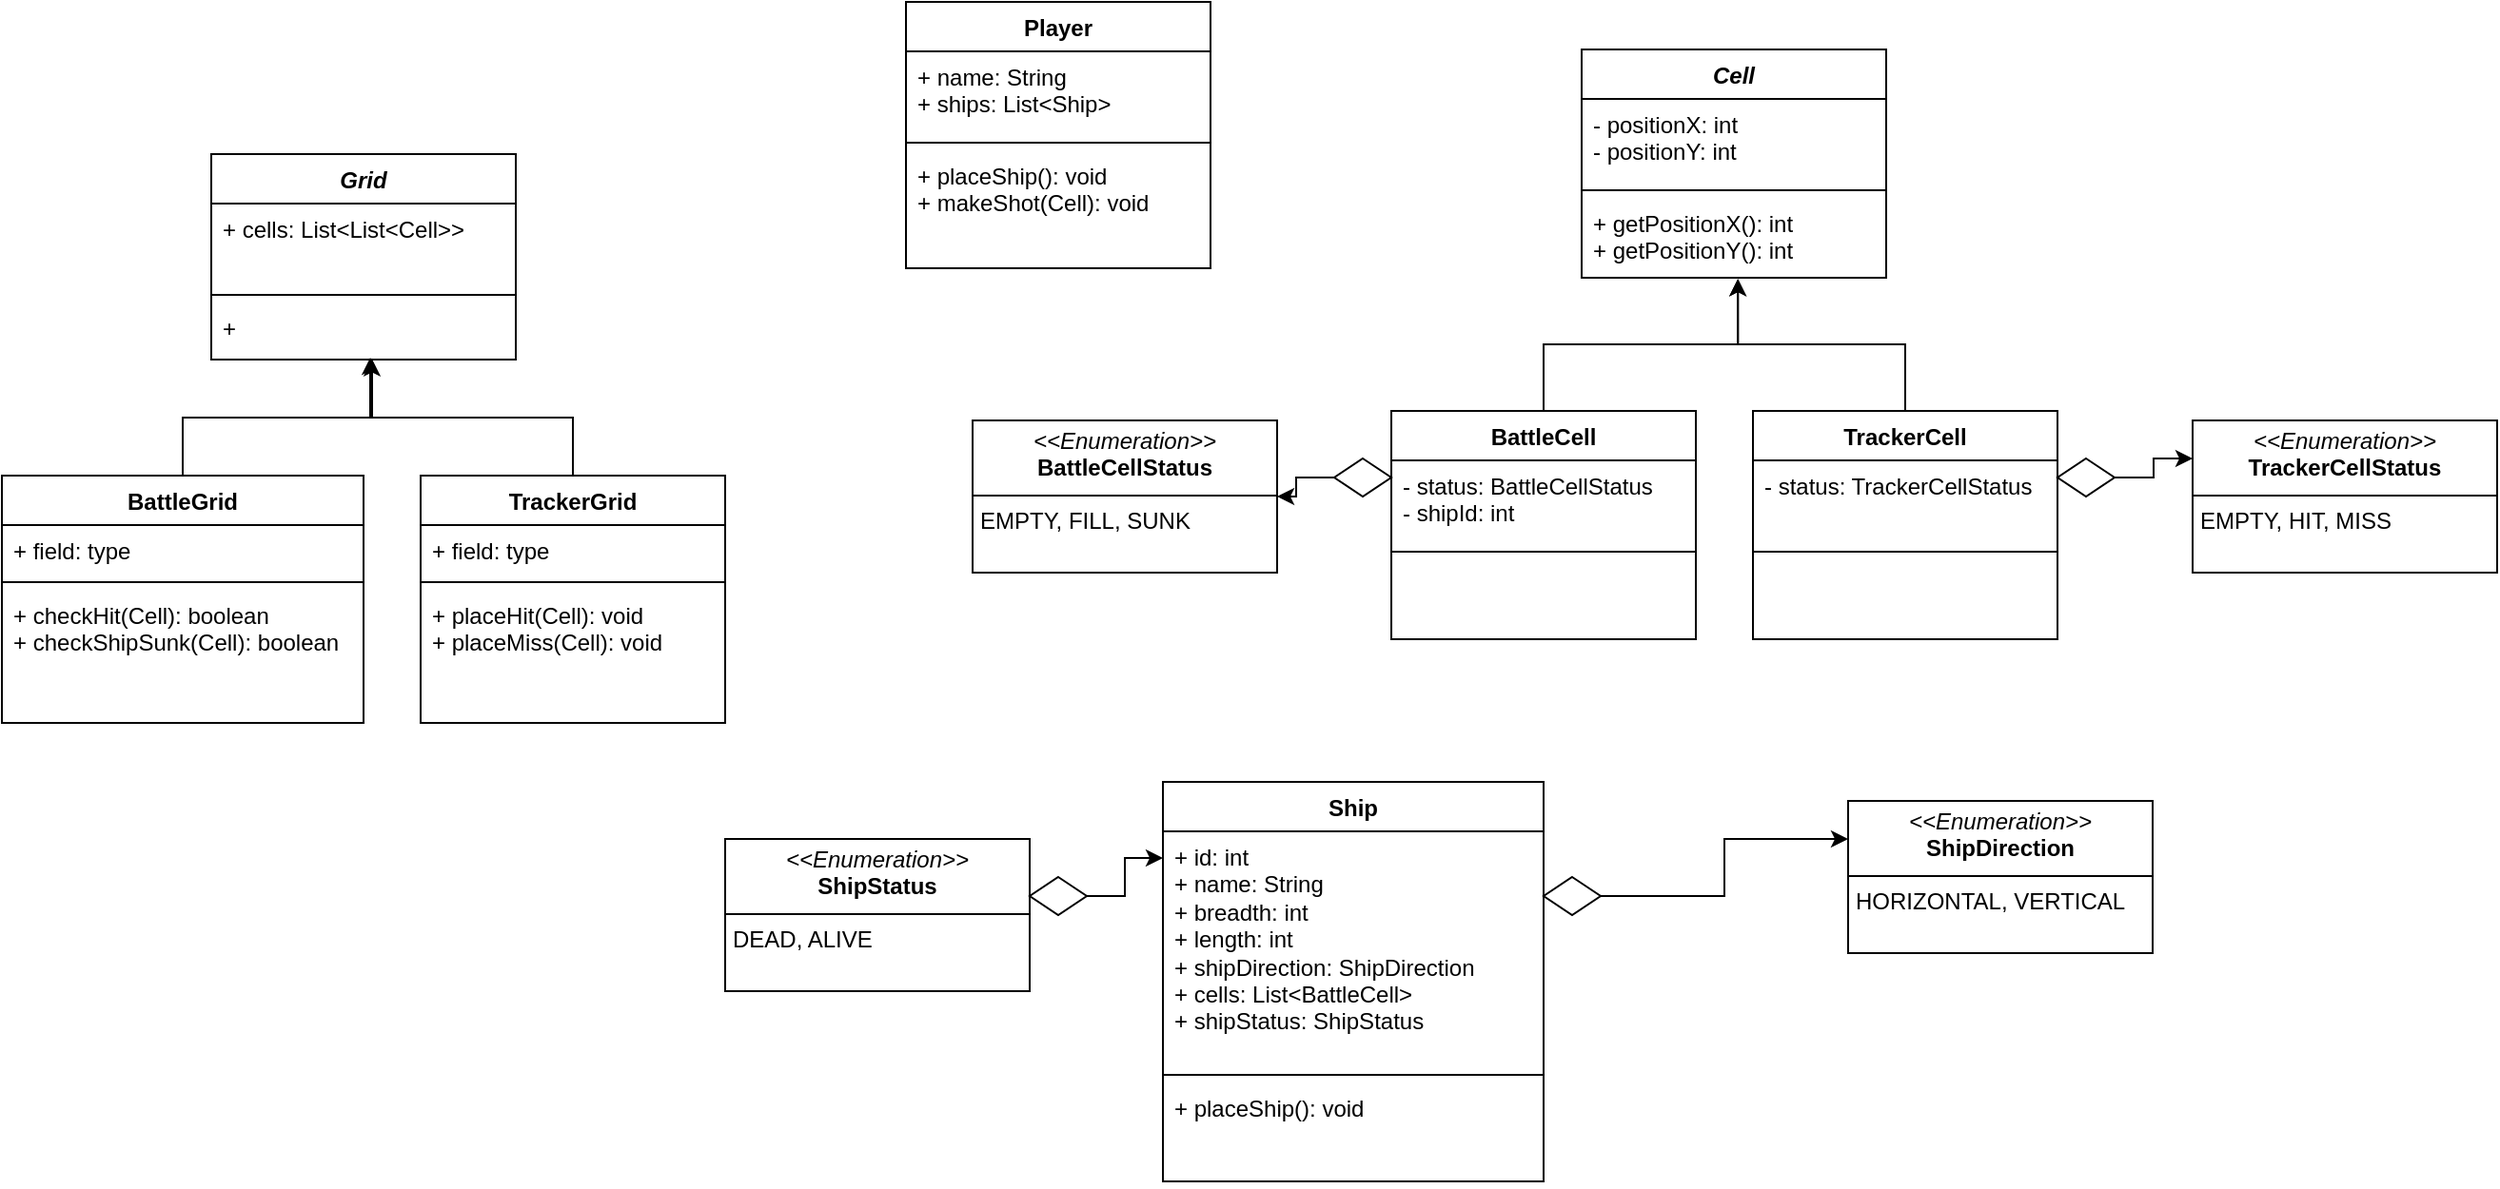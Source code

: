 <mxfile version="24.2.1" type="github">
  <diagram name="Page-1" id="HNZTpzIFgSSQlE6u4Qn5">
    <mxGraphModel dx="1050" dy="557" grid="1" gridSize="10" guides="1" tooltips="1" connect="1" arrows="1" fold="1" page="1" pageScale="1" pageWidth="827" pageHeight="1169" math="0" shadow="0">
      <root>
        <mxCell id="0" />
        <mxCell id="1" parent="0" />
        <mxCell id="uYlPlDUGGUh-QlmF1Fi3-5" value="Player" style="swimlane;fontStyle=1;align=center;verticalAlign=top;childLayout=stackLayout;horizontal=1;startSize=26;horizontalStack=0;resizeParent=1;resizeParentMax=0;resizeLast=0;collapsible=1;marginBottom=0;whiteSpace=wrap;html=1;" parent="1" vertex="1">
          <mxGeometry x="485" y="300" width="160" height="140" as="geometry" />
        </mxCell>
        <mxCell id="uYlPlDUGGUh-QlmF1Fi3-6" value="+ name: String&lt;div&gt;+ ships: List&amp;lt;Ship&amp;gt;&lt;/div&gt;" style="text;strokeColor=none;fillColor=none;align=left;verticalAlign=top;spacingLeft=4;spacingRight=4;overflow=hidden;rotatable=0;points=[[0,0.5],[1,0.5]];portConstraint=eastwest;whiteSpace=wrap;html=1;" parent="uYlPlDUGGUh-QlmF1Fi3-5" vertex="1">
          <mxGeometry y="26" width="160" height="44" as="geometry" />
        </mxCell>
        <mxCell id="uYlPlDUGGUh-QlmF1Fi3-7" value="" style="line;strokeWidth=1;fillColor=none;align=left;verticalAlign=middle;spacingTop=-1;spacingLeft=3;spacingRight=3;rotatable=0;labelPosition=right;points=[];portConstraint=eastwest;strokeColor=inherit;" parent="uYlPlDUGGUh-QlmF1Fi3-5" vertex="1">
          <mxGeometry y="70" width="160" height="8" as="geometry" />
        </mxCell>
        <mxCell id="uYlPlDUGGUh-QlmF1Fi3-8" value="+ placeShip(): void&lt;div&gt;+ makeShot(Cell): void&lt;/div&gt;" style="text;strokeColor=none;fillColor=none;align=left;verticalAlign=top;spacingLeft=4;spacingRight=4;overflow=hidden;rotatable=0;points=[[0,0.5],[1,0.5]];portConstraint=eastwest;whiteSpace=wrap;html=1;" parent="uYlPlDUGGUh-QlmF1Fi3-5" vertex="1">
          <mxGeometry y="78" width="160" height="62" as="geometry" />
        </mxCell>
        <mxCell id="ThKP_doxQ3rzcAWRNMs7-15" value="" style="group" vertex="1" connectable="0" parent="1">
          <mxGeometry x="10" y="380" width="380" height="299" as="geometry" />
        </mxCell>
        <mxCell id="uYlPlDUGGUh-QlmF1Fi3-14" value="&lt;i&gt;Grid&lt;/i&gt;" style="swimlane;fontStyle=1;align=center;verticalAlign=top;childLayout=stackLayout;horizontal=1;startSize=26;horizontalStack=0;resizeParent=1;resizeParentMax=0;resizeLast=0;collapsible=1;marginBottom=0;whiteSpace=wrap;html=1;" parent="ThKP_doxQ3rzcAWRNMs7-15" vertex="1">
          <mxGeometry x="110" width="160" height="108" as="geometry" />
        </mxCell>
        <mxCell id="uYlPlDUGGUh-QlmF1Fi3-15" value="+ cells: List&amp;lt;List&amp;lt;Cell&amp;gt;&amp;gt;&lt;div&gt;&lt;br&gt;&lt;/div&gt;" style="text;strokeColor=none;fillColor=none;align=left;verticalAlign=top;spacingLeft=4;spacingRight=4;overflow=hidden;rotatable=0;points=[[0,0.5],[1,0.5]];portConstraint=eastwest;whiteSpace=wrap;html=1;" parent="uYlPlDUGGUh-QlmF1Fi3-14" vertex="1">
          <mxGeometry y="26" width="160" height="44" as="geometry" />
        </mxCell>
        <mxCell id="uYlPlDUGGUh-QlmF1Fi3-16" value="" style="line;strokeWidth=1;fillColor=none;align=left;verticalAlign=middle;spacingTop=-1;spacingLeft=3;spacingRight=3;rotatable=0;labelPosition=right;points=[];portConstraint=eastwest;strokeColor=inherit;" parent="uYlPlDUGGUh-QlmF1Fi3-14" vertex="1">
          <mxGeometry y="70" width="160" height="8" as="geometry" />
        </mxCell>
        <mxCell id="uYlPlDUGGUh-QlmF1Fi3-17" value="+" style="text;strokeColor=none;fillColor=none;align=left;verticalAlign=top;spacingLeft=4;spacingRight=4;overflow=hidden;rotatable=0;points=[[0,0.5],[1,0.5]];portConstraint=eastwest;whiteSpace=wrap;html=1;" parent="uYlPlDUGGUh-QlmF1Fi3-14" vertex="1">
          <mxGeometry y="78" width="160" height="30" as="geometry" />
        </mxCell>
        <mxCell id="ThKP_doxQ3rzcAWRNMs7-5" value="BattleGrid" style="swimlane;fontStyle=1;align=center;verticalAlign=top;childLayout=stackLayout;horizontal=1;startSize=26;horizontalStack=0;resizeParent=1;resizeParentMax=0;resizeLast=0;collapsible=1;marginBottom=0;whiteSpace=wrap;html=1;" vertex="1" parent="ThKP_doxQ3rzcAWRNMs7-15">
          <mxGeometry y="169" width="190" height="130" as="geometry" />
        </mxCell>
        <mxCell id="ThKP_doxQ3rzcAWRNMs7-6" value="+ field: type" style="text;strokeColor=none;fillColor=none;align=left;verticalAlign=top;spacingLeft=4;spacingRight=4;overflow=hidden;rotatable=0;points=[[0,0.5],[1,0.5]];portConstraint=eastwest;whiteSpace=wrap;html=1;" vertex="1" parent="ThKP_doxQ3rzcAWRNMs7-5">
          <mxGeometry y="26" width="190" height="26" as="geometry" />
        </mxCell>
        <mxCell id="ThKP_doxQ3rzcAWRNMs7-7" value="" style="line;strokeWidth=1;fillColor=none;align=left;verticalAlign=middle;spacingTop=-1;spacingLeft=3;spacingRight=3;rotatable=0;labelPosition=right;points=[];portConstraint=eastwest;strokeColor=inherit;" vertex="1" parent="ThKP_doxQ3rzcAWRNMs7-5">
          <mxGeometry y="52" width="190" height="8" as="geometry" />
        </mxCell>
        <mxCell id="ThKP_doxQ3rzcAWRNMs7-8" value="+ checkHit(Cell): boolean&lt;div&gt;+ checkShipSunk(Cell): boolean&lt;/div&gt;" style="text;strokeColor=none;fillColor=none;align=left;verticalAlign=top;spacingLeft=4;spacingRight=4;overflow=hidden;rotatable=0;points=[[0,0.5],[1,0.5]];portConstraint=eastwest;whiteSpace=wrap;html=1;" vertex="1" parent="ThKP_doxQ3rzcAWRNMs7-5">
          <mxGeometry y="60" width="190" height="70" as="geometry" />
        </mxCell>
        <mxCell id="ThKP_doxQ3rzcAWRNMs7-9" value="TrackerGrid" style="swimlane;fontStyle=1;align=center;verticalAlign=top;childLayout=stackLayout;horizontal=1;startSize=26;horizontalStack=0;resizeParent=1;resizeParentMax=0;resizeLast=0;collapsible=1;marginBottom=0;whiteSpace=wrap;html=1;" vertex="1" parent="ThKP_doxQ3rzcAWRNMs7-15">
          <mxGeometry x="220" y="169" width="160" height="130" as="geometry" />
        </mxCell>
        <mxCell id="ThKP_doxQ3rzcAWRNMs7-10" value="+ field: type" style="text;strokeColor=none;fillColor=none;align=left;verticalAlign=top;spacingLeft=4;spacingRight=4;overflow=hidden;rotatable=0;points=[[0,0.5],[1,0.5]];portConstraint=eastwest;whiteSpace=wrap;html=1;" vertex="1" parent="ThKP_doxQ3rzcAWRNMs7-9">
          <mxGeometry y="26" width="160" height="26" as="geometry" />
        </mxCell>
        <mxCell id="ThKP_doxQ3rzcAWRNMs7-11" value="" style="line;strokeWidth=1;fillColor=none;align=left;verticalAlign=middle;spacingTop=-1;spacingLeft=3;spacingRight=3;rotatable=0;labelPosition=right;points=[];portConstraint=eastwest;strokeColor=inherit;" vertex="1" parent="ThKP_doxQ3rzcAWRNMs7-9">
          <mxGeometry y="52" width="160" height="8" as="geometry" />
        </mxCell>
        <mxCell id="ThKP_doxQ3rzcAWRNMs7-12" value="+ placeHit(Cell): void&lt;div&gt;+ placeMiss(Cell): void&lt;/div&gt;" style="text;strokeColor=none;fillColor=none;align=left;verticalAlign=top;spacingLeft=4;spacingRight=4;overflow=hidden;rotatable=0;points=[[0,0.5],[1,0.5]];portConstraint=eastwest;whiteSpace=wrap;html=1;" vertex="1" parent="ThKP_doxQ3rzcAWRNMs7-9">
          <mxGeometry y="60" width="160" height="70" as="geometry" />
        </mxCell>
        <mxCell id="ThKP_doxQ3rzcAWRNMs7-13" style="edgeStyle=orthogonalEdgeStyle;rounded=0;orthogonalLoop=1;jettySize=auto;html=1;entryX=0.522;entryY=0.967;entryDx=0;entryDy=0;entryPerimeter=0;" edge="1" parent="ThKP_doxQ3rzcAWRNMs7-15" source="ThKP_doxQ3rzcAWRNMs7-5" target="uYlPlDUGGUh-QlmF1Fi3-17">
          <mxGeometry relative="1" as="geometry" />
        </mxCell>
        <mxCell id="ThKP_doxQ3rzcAWRNMs7-14" style="edgeStyle=orthogonalEdgeStyle;rounded=0;orthogonalLoop=1;jettySize=auto;html=1;entryX=0.528;entryY=0.993;entryDx=0;entryDy=0;entryPerimeter=0;" edge="1" parent="ThKP_doxQ3rzcAWRNMs7-15" source="ThKP_doxQ3rzcAWRNMs7-9" target="uYlPlDUGGUh-QlmF1Fi3-17">
          <mxGeometry relative="1" as="geometry" />
        </mxCell>
        <mxCell id="ThKP_doxQ3rzcAWRNMs7-26" value="" style="group" vertex="1" connectable="0" parent="1">
          <mxGeometry x="660" y="325" width="530" height="310" as="geometry" />
        </mxCell>
        <mxCell id="ThKP_doxQ3rzcAWRNMs7-1" value="&lt;i&gt;Cell&lt;/i&gt;" style="swimlane;fontStyle=1;align=center;verticalAlign=top;childLayout=stackLayout;horizontal=1;startSize=26;horizontalStack=0;resizeParent=1;resizeParentMax=0;resizeLast=0;collapsible=1;marginBottom=0;whiteSpace=wrap;html=1;" vertex="1" parent="ThKP_doxQ3rzcAWRNMs7-26">
          <mxGeometry x="180" width="160" height="120" as="geometry" />
        </mxCell>
        <mxCell id="ThKP_doxQ3rzcAWRNMs7-2" value="- positionX: int&lt;div&gt;- positionY: int&lt;/div&gt;" style="text;strokeColor=none;fillColor=none;align=left;verticalAlign=top;spacingLeft=4;spacingRight=4;overflow=hidden;rotatable=0;points=[[0,0.5],[1,0.5]];portConstraint=eastwest;whiteSpace=wrap;html=1;" vertex="1" parent="ThKP_doxQ3rzcAWRNMs7-1">
          <mxGeometry y="26" width="160" height="44" as="geometry" />
        </mxCell>
        <mxCell id="ThKP_doxQ3rzcAWRNMs7-3" value="" style="line;strokeWidth=1;fillColor=none;align=left;verticalAlign=middle;spacingTop=-1;spacingLeft=3;spacingRight=3;rotatable=0;labelPosition=right;points=[];portConstraint=eastwest;strokeColor=inherit;" vertex="1" parent="ThKP_doxQ3rzcAWRNMs7-1">
          <mxGeometry y="70" width="160" height="8" as="geometry" />
        </mxCell>
        <mxCell id="ThKP_doxQ3rzcAWRNMs7-4" value="+ getPositionX(): int&lt;div&gt;+ getPositionY(): int&lt;br&gt;&lt;/div&gt;" style="text;strokeColor=none;fillColor=none;align=left;verticalAlign=top;spacingLeft=4;spacingRight=4;overflow=hidden;rotatable=0;points=[[0,0.5],[1,0.5]];portConstraint=eastwest;whiteSpace=wrap;html=1;" vertex="1" parent="ThKP_doxQ3rzcAWRNMs7-1">
          <mxGeometry y="78" width="160" height="42" as="geometry" />
        </mxCell>
        <mxCell id="ThKP_doxQ3rzcAWRNMs7-16" value="BattleCell" style="swimlane;fontStyle=1;align=center;verticalAlign=top;childLayout=stackLayout;horizontal=1;startSize=26;horizontalStack=0;resizeParent=1;resizeParentMax=0;resizeLast=0;collapsible=1;marginBottom=0;whiteSpace=wrap;html=1;" vertex="1" parent="ThKP_doxQ3rzcAWRNMs7-26">
          <mxGeometry x="80" y="190" width="160" height="120" as="geometry" />
        </mxCell>
        <mxCell id="ThKP_doxQ3rzcAWRNMs7-17" value="- status: BattleCellStatus&lt;div&gt;- shipId: int&lt;/div&gt;" style="text;strokeColor=none;fillColor=none;align=left;verticalAlign=top;spacingLeft=4;spacingRight=4;overflow=hidden;rotatable=0;points=[[0,0.5],[1,0.5]];portConstraint=eastwest;whiteSpace=wrap;html=1;" vertex="1" parent="ThKP_doxQ3rzcAWRNMs7-16">
          <mxGeometry y="26" width="160" height="44" as="geometry" />
        </mxCell>
        <mxCell id="ThKP_doxQ3rzcAWRNMs7-18" value="" style="line;strokeWidth=1;fillColor=none;align=left;verticalAlign=middle;spacingTop=-1;spacingLeft=3;spacingRight=3;rotatable=0;labelPosition=right;points=[];portConstraint=eastwest;strokeColor=inherit;" vertex="1" parent="ThKP_doxQ3rzcAWRNMs7-16">
          <mxGeometry y="70" width="160" height="8" as="geometry" />
        </mxCell>
        <mxCell id="ThKP_doxQ3rzcAWRNMs7-19" value="&lt;div&gt;&lt;br&gt;&lt;/div&gt;" style="text;strokeColor=none;fillColor=none;align=left;verticalAlign=top;spacingLeft=4;spacingRight=4;overflow=hidden;rotatable=0;points=[[0,0.5],[1,0.5]];portConstraint=eastwest;whiteSpace=wrap;html=1;" vertex="1" parent="ThKP_doxQ3rzcAWRNMs7-16">
          <mxGeometry y="78" width="160" height="42" as="geometry" />
        </mxCell>
        <mxCell id="ThKP_doxQ3rzcAWRNMs7-20" value="TrackerCell" style="swimlane;fontStyle=1;align=center;verticalAlign=top;childLayout=stackLayout;horizontal=1;startSize=26;horizontalStack=0;resizeParent=1;resizeParentMax=0;resizeLast=0;collapsible=1;marginBottom=0;whiteSpace=wrap;html=1;" vertex="1" parent="ThKP_doxQ3rzcAWRNMs7-26">
          <mxGeometry x="270" y="190" width="160" height="120" as="geometry" />
        </mxCell>
        <mxCell id="ThKP_doxQ3rzcAWRNMs7-21" value="- status: TrackerCellStatus" style="text;strokeColor=none;fillColor=none;align=left;verticalAlign=top;spacingLeft=4;spacingRight=4;overflow=hidden;rotatable=0;points=[[0,0.5],[1,0.5]];portConstraint=eastwest;whiteSpace=wrap;html=1;" vertex="1" parent="ThKP_doxQ3rzcAWRNMs7-20">
          <mxGeometry y="26" width="160" height="44" as="geometry" />
        </mxCell>
        <mxCell id="ThKP_doxQ3rzcAWRNMs7-22" value="" style="line;strokeWidth=1;fillColor=none;align=left;verticalAlign=middle;spacingTop=-1;spacingLeft=3;spacingRight=3;rotatable=0;labelPosition=right;points=[];portConstraint=eastwest;strokeColor=inherit;" vertex="1" parent="ThKP_doxQ3rzcAWRNMs7-20">
          <mxGeometry y="70" width="160" height="8" as="geometry" />
        </mxCell>
        <mxCell id="ThKP_doxQ3rzcAWRNMs7-23" value="&lt;div&gt;&lt;br&gt;&lt;/div&gt;" style="text;strokeColor=none;fillColor=none;align=left;verticalAlign=top;spacingLeft=4;spacingRight=4;overflow=hidden;rotatable=0;points=[[0,0.5],[1,0.5]];portConstraint=eastwest;whiteSpace=wrap;html=1;" vertex="1" parent="ThKP_doxQ3rzcAWRNMs7-20">
          <mxGeometry y="78" width="160" height="42" as="geometry" />
        </mxCell>
        <mxCell id="ThKP_doxQ3rzcAWRNMs7-24" style="edgeStyle=orthogonalEdgeStyle;rounded=0;orthogonalLoop=1;jettySize=auto;html=1;entryX=0.513;entryY=1.014;entryDx=0;entryDy=0;entryPerimeter=0;" edge="1" parent="ThKP_doxQ3rzcAWRNMs7-26" source="ThKP_doxQ3rzcAWRNMs7-16" target="ThKP_doxQ3rzcAWRNMs7-4">
          <mxGeometry relative="1" as="geometry" />
        </mxCell>
        <mxCell id="ThKP_doxQ3rzcAWRNMs7-25" style="edgeStyle=orthogonalEdgeStyle;rounded=0;orthogonalLoop=1;jettySize=auto;html=1;entryX=0.513;entryY=1.014;entryDx=0;entryDy=0;entryPerimeter=0;" edge="1" parent="ThKP_doxQ3rzcAWRNMs7-26" source="ThKP_doxQ3rzcAWRNMs7-20" target="ThKP_doxQ3rzcAWRNMs7-4">
          <mxGeometry relative="1" as="geometry" />
        </mxCell>
        <mxCell id="ThKP_doxQ3rzcAWRNMs7-29" value="" style="rhombus;whiteSpace=wrap;html=1;" vertex="1" parent="ThKP_doxQ3rzcAWRNMs7-26">
          <mxGeometry x="50" y="215" width="30" height="20" as="geometry" />
        </mxCell>
        <mxCell id="ThKP_doxQ3rzcAWRNMs7-31" value="" style="rhombus;whiteSpace=wrap;html=1;" vertex="1" parent="ThKP_doxQ3rzcAWRNMs7-26">
          <mxGeometry x="430" y="215" width="30" height="20" as="geometry" />
        </mxCell>
        <mxCell id="ThKP_doxQ3rzcAWRNMs7-27" value="&lt;p style=&quot;margin:0px;margin-top:4px;text-align:center;&quot;&gt;&lt;i&gt;&amp;lt;&amp;lt;Enumeration&amp;gt;&amp;gt;&lt;/i&gt;&lt;br&gt;&lt;b&gt;BattleCellStatus&lt;/b&gt;&lt;/p&gt;&lt;hr size=&quot;1&quot; style=&quot;border-style:solid;&quot;&gt;&lt;p style=&quot;margin:0px;margin-left:4px;&quot;&gt;EMPTY, FILL, SUNK&lt;/p&gt;" style="verticalAlign=top;align=left;overflow=fill;html=1;whiteSpace=wrap;" vertex="1" parent="1">
          <mxGeometry x="520" y="520" width="160" height="80" as="geometry" />
        </mxCell>
        <mxCell id="ThKP_doxQ3rzcAWRNMs7-28" value="&lt;p style=&quot;margin:0px;margin-top:4px;text-align:center;&quot;&gt;&lt;i&gt;&amp;lt;&amp;lt;Enumeration&amp;gt;&amp;gt;&lt;/i&gt;&lt;br&gt;&lt;b&gt;TrackerCellStatus&lt;/b&gt;&lt;/p&gt;&lt;hr size=&quot;1&quot; style=&quot;border-style:solid;&quot;&gt;&lt;p style=&quot;margin:0px;margin-left:4px;&quot;&gt;EMPTY, HIT, MISS&lt;/p&gt;" style="verticalAlign=top;align=left;overflow=fill;html=1;whiteSpace=wrap;" vertex="1" parent="1">
          <mxGeometry x="1161" y="520" width="160" height="80" as="geometry" />
        </mxCell>
        <mxCell id="ThKP_doxQ3rzcAWRNMs7-30" value="" style="edgeStyle=orthogonalEdgeStyle;rounded=0;orthogonalLoop=1;jettySize=auto;html=1;" edge="1" parent="1" source="ThKP_doxQ3rzcAWRNMs7-29" target="ThKP_doxQ3rzcAWRNMs7-27">
          <mxGeometry relative="1" as="geometry" />
        </mxCell>
        <mxCell id="ThKP_doxQ3rzcAWRNMs7-33" style="edgeStyle=orthogonalEdgeStyle;rounded=0;orthogonalLoop=1;jettySize=auto;html=1;entryX=0;entryY=0.25;entryDx=0;entryDy=0;" edge="1" parent="1" source="ThKP_doxQ3rzcAWRNMs7-31" target="ThKP_doxQ3rzcAWRNMs7-28">
          <mxGeometry relative="1" as="geometry" />
        </mxCell>
        <mxCell id="ThKP_doxQ3rzcAWRNMs7-36" value="" style="group" vertex="1" connectable="0" parent="1">
          <mxGeometry x="620" y="710" width="520" height="190" as="geometry" />
        </mxCell>
        <mxCell id="uYlPlDUGGUh-QlmF1Fi3-9" value="Ship" style="swimlane;fontStyle=1;align=center;verticalAlign=top;childLayout=stackLayout;horizontal=1;startSize=26;horizontalStack=0;resizeParent=1;resizeParentMax=0;resizeLast=0;collapsible=1;marginBottom=0;whiteSpace=wrap;html=1;" parent="ThKP_doxQ3rzcAWRNMs7-36" vertex="1">
          <mxGeometry width="200" height="210" as="geometry" />
        </mxCell>
        <mxCell id="uYlPlDUGGUh-QlmF1Fi3-10" value="&lt;div&gt;+ id: int&lt;/div&gt;+ name: String&lt;div&gt;+ breadth: int&lt;/div&gt;&lt;div&gt;+ length: int&lt;/div&gt;&lt;div&gt;+ shipDirection:&amp;nbsp;&lt;span style=&quot;background-color: initial; text-align: center;&quot;&gt;ShipDirection&lt;/span&gt;&lt;/div&gt;&lt;div&gt;&lt;span style=&quot;background-color: initial; text-align: center;&quot;&gt;+ cells: List&amp;lt;BattleCell&amp;gt;&lt;/span&gt;&lt;/div&gt;&lt;div&gt;&lt;span style=&quot;background-color: initial; text-align: center;&quot;&gt;+ shipStatus: ShipStatus&lt;/span&gt;&lt;/div&gt;" style="text;strokeColor=none;fillColor=none;align=left;verticalAlign=top;spacingLeft=4;spacingRight=4;overflow=hidden;rotatable=0;points=[[0,0.5],[1,0.5]];portConstraint=eastwest;whiteSpace=wrap;html=1;" parent="uYlPlDUGGUh-QlmF1Fi3-9" vertex="1">
          <mxGeometry y="26" width="200" height="124" as="geometry" />
        </mxCell>
        <mxCell id="uYlPlDUGGUh-QlmF1Fi3-11" value="" style="line;strokeWidth=1;fillColor=none;align=left;verticalAlign=middle;spacingTop=-1;spacingLeft=3;spacingRight=3;rotatable=0;labelPosition=right;points=[];portConstraint=eastwest;strokeColor=inherit;" parent="uYlPlDUGGUh-QlmF1Fi3-9" vertex="1">
          <mxGeometry y="150" width="200" height="8" as="geometry" />
        </mxCell>
        <mxCell id="uYlPlDUGGUh-QlmF1Fi3-12" value="+ placeShip(): void" style="text;strokeColor=none;fillColor=none;align=left;verticalAlign=top;spacingLeft=4;spacingRight=4;overflow=hidden;rotatable=0;points=[[0,0.5],[1,0.5]];portConstraint=eastwest;whiteSpace=wrap;html=1;" parent="uYlPlDUGGUh-QlmF1Fi3-9" vertex="1">
          <mxGeometry y="158" width="200" height="52" as="geometry" />
        </mxCell>
        <mxCell id="uYlPlDUGGUh-QlmF1Fi3-13" value="&lt;p style=&quot;margin: 4px 0px 0px; text-align: center;&quot;&gt;&lt;i&gt;&amp;lt;&amp;lt;Enumeration&amp;gt;&amp;gt;&lt;/i&gt;&lt;br&gt;&lt;b&gt;ShipDirection&lt;/b&gt;&lt;/p&gt;&lt;hr style=&quot;border-style: solid;&quot; size=&quot;1&quot;&gt;&lt;p style=&quot;margin: 0px 0px 0px 4px;&quot;&gt;HORIZONTAL, VERTICAL&lt;/p&gt;" style="verticalAlign=top;align=left;overflow=fill;html=1;whiteSpace=wrap;" parent="ThKP_doxQ3rzcAWRNMs7-36" vertex="1">
          <mxGeometry x="360" y="10" width="160" height="80" as="geometry" />
        </mxCell>
        <mxCell id="ThKP_doxQ3rzcAWRNMs7-35" style="edgeStyle=orthogonalEdgeStyle;rounded=0;orthogonalLoop=1;jettySize=auto;html=1;entryX=0;entryY=0.25;entryDx=0;entryDy=0;" edge="1" parent="ThKP_doxQ3rzcAWRNMs7-36" source="ThKP_doxQ3rzcAWRNMs7-34" target="uYlPlDUGGUh-QlmF1Fi3-13">
          <mxGeometry relative="1" as="geometry" />
        </mxCell>
        <mxCell id="ThKP_doxQ3rzcAWRNMs7-34" value="" style="rhombus;whiteSpace=wrap;html=1;" vertex="1" parent="ThKP_doxQ3rzcAWRNMs7-36">
          <mxGeometry x="200" y="50" width="30" height="20" as="geometry" />
        </mxCell>
        <mxCell id="ThKP_doxQ3rzcAWRNMs7-37" value="&lt;p style=&quot;margin: 4px 0px 0px; text-align: center;&quot;&gt;&lt;i&gt;&amp;lt;&amp;lt;Enumeration&amp;gt;&amp;gt;&lt;/i&gt;&lt;br&gt;&lt;b&gt;ShipStatus&lt;/b&gt;&lt;/p&gt;&lt;hr style=&quot;border-style: solid;&quot; size=&quot;1&quot;&gt;&lt;p style=&quot;margin: 0px 0px 0px 4px;&quot;&gt;DEAD, ALIVE&lt;/p&gt;" style="verticalAlign=top;align=left;overflow=fill;html=1;whiteSpace=wrap;" vertex="1" parent="1">
          <mxGeometry x="390" y="740" width="160" height="80" as="geometry" />
        </mxCell>
        <mxCell id="ThKP_doxQ3rzcAWRNMs7-38" value="" style="rhombus;whiteSpace=wrap;html=1;" vertex="1" parent="1">
          <mxGeometry x="550" y="760" width="30" height="20" as="geometry" />
        </mxCell>
        <mxCell id="ThKP_doxQ3rzcAWRNMs7-39" style="edgeStyle=orthogonalEdgeStyle;rounded=0;orthogonalLoop=1;jettySize=auto;html=1;entryX=0;entryY=0.113;entryDx=0;entryDy=0;entryPerimeter=0;" edge="1" parent="1" source="ThKP_doxQ3rzcAWRNMs7-38" target="uYlPlDUGGUh-QlmF1Fi3-10">
          <mxGeometry relative="1" as="geometry" />
        </mxCell>
      </root>
    </mxGraphModel>
  </diagram>
</mxfile>
